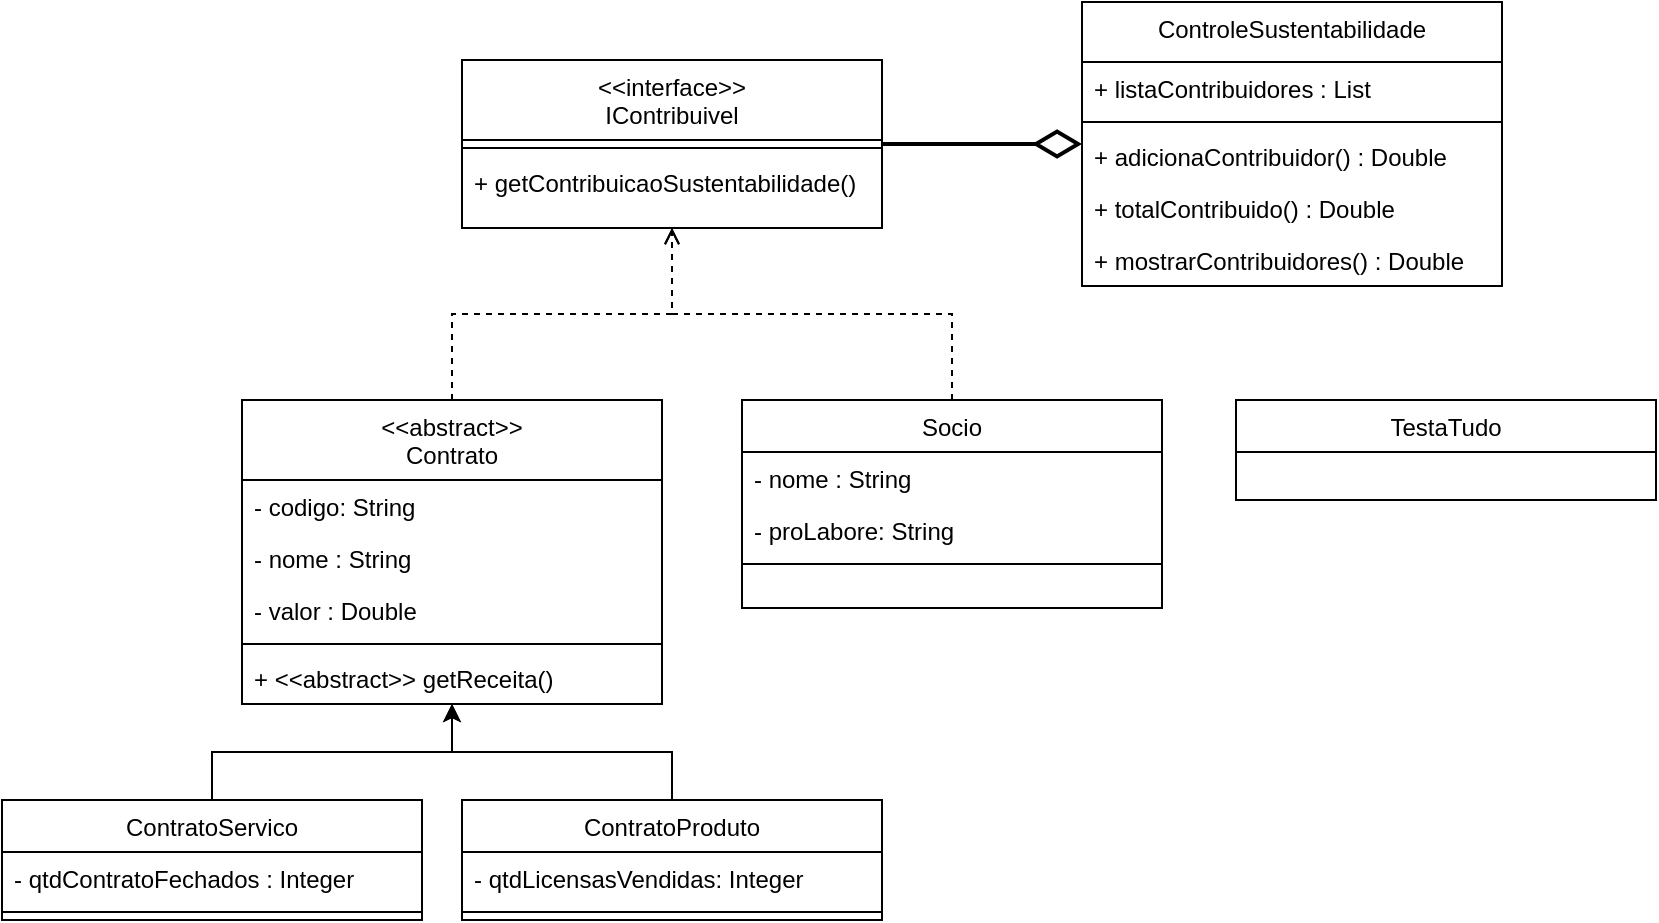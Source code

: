 <mxfile version="23.1.6" type="device">
  <diagram id="C5RBs43oDa-KdzZeNtuy" name="Page-1">
    <mxGraphModel dx="481" dy="505" grid="1" gridSize="10" guides="1" tooltips="1" connect="1" arrows="1" fold="1" page="1" pageScale="1" pageWidth="827" pageHeight="1169" math="0" shadow="0">
      <root>
        <mxCell id="WIyWlLk6GJQsqaUBKTNV-0" />
        <mxCell id="WIyWlLk6GJQsqaUBKTNV-1" parent="WIyWlLk6GJQsqaUBKTNV-0" />
        <mxCell id="ditJkNf8D8DTWyEEKP-S-55" style="edgeStyle=orthogonalEdgeStyle;rounded=0;orthogonalLoop=1;jettySize=auto;html=1;entryX=0.5;entryY=1;entryDx=0;entryDy=0;" edge="1" parent="WIyWlLk6GJQsqaUBKTNV-1" source="ditJkNf8D8DTWyEEKP-S-0" target="ditJkNf8D8DTWyEEKP-S-18">
          <mxGeometry relative="1" as="geometry" />
        </mxCell>
        <mxCell id="ditJkNf8D8DTWyEEKP-S-0" value="ContratoServico" style="swimlane;fontStyle=0;align=center;verticalAlign=top;childLayout=stackLayout;horizontal=1;startSize=26;horizontalStack=0;resizeParent=1;resizeLast=0;collapsible=1;marginBottom=0;rounded=0;shadow=0;strokeWidth=1;" vertex="1" parent="WIyWlLk6GJQsqaUBKTNV-1">
          <mxGeometry x="210" y="680" width="210" height="60" as="geometry">
            <mxRectangle x="130" y="380" width="160" height="26" as="alternateBounds" />
          </mxGeometry>
        </mxCell>
        <mxCell id="ditJkNf8D8DTWyEEKP-S-8" value="- qtdContratoFechados : Integer" style="text;align=left;verticalAlign=top;spacingLeft=4;spacingRight=4;overflow=hidden;rotatable=0;points=[[0,0.5],[1,0.5]];portConstraint=eastwest;" vertex="1" parent="ditJkNf8D8DTWyEEKP-S-0">
          <mxGeometry y="26" width="210" height="26" as="geometry" />
        </mxCell>
        <mxCell id="ditJkNf8D8DTWyEEKP-S-3" value="" style="line;html=1;strokeWidth=1;align=left;verticalAlign=middle;spacingTop=-1;spacingLeft=3;spacingRight=3;rotatable=0;labelPosition=right;points=[];portConstraint=eastwest;" vertex="1" parent="ditJkNf8D8DTWyEEKP-S-0">
          <mxGeometry y="52" width="210" height="8" as="geometry" />
        </mxCell>
        <mxCell id="ditJkNf8D8DTWyEEKP-S-56" style="edgeStyle=orthogonalEdgeStyle;rounded=0;orthogonalLoop=1;jettySize=auto;html=1;entryX=0.5;entryY=1;entryDx=0;entryDy=0;" edge="1" parent="WIyWlLk6GJQsqaUBKTNV-1" source="ditJkNf8D8DTWyEEKP-S-10" target="ditJkNf8D8DTWyEEKP-S-18">
          <mxGeometry relative="1" as="geometry" />
        </mxCell>
        <mxCell id="ditJkNf8D8DTWyEEKP-S-10" value="ContratoProduto" style="swimlane;fontStyle=0;align=center;verticalAlign=top;childLayout=stackLayout;horizontal=1;startSize=26;horizontalStack=0;resizeParent=1;resizeLast=0;collapsible=1;marginBottom=0;rounded=0;shadow=0;strokeWidth=1;" vertex="1" parent="WIyWlLk6GJQsqaUBKTNV-1">
          <mxGeometry x="440" y="680" width="210" height="60" as="geometry">
            <mxRectangle x="130" y="380" width="160" height="26" as="alternateBounds" />
          </mxGeometry>
        </mxCell>
        <mxCell id="ditJkNf8D8DTWyEEKP-S-14" value="- qtdLicensasVendidas: Integer" style="text;align=left;verticalAlign=top;spacingLeft=4;spacingRight=4;overflow=hidden;rotatable=0;points=[[0,0.5],[1,0.5]];portConstraint=eastwest;" vertex="1" parent="ditJkNf8D8DTWyEEKP-S-10">
          <mxGeometry y="26" width="210" height="26" as="geometry" />
        </mxCell>
        <mxCell id="ditJkNf8D8DTWyEEKP-S-15" value="" style="line;html=1;strokeWidth=1;align=left;verticalAlign=middle;spacingTop=-1;spacingLeft=3;spacingRight=3;rotatable=0;labelPosition=right;points=[];portConstraint=eastwest;" vertex="1" parent="ditJkNf8D8DTWyEEKP-S-10">
          <mxGeometry y="52" width="210" height="8" as="geometry" />
        </mxCell>
        <mxCell id="ditJkNf8D8DTWyEEKP-S-41" style="edgeStyle=orthogonalEdgeStyle;rounded=0;orthogonalLoop=1;jettySize=auto;html=1;entryX=0.5;entryY=1;entryDx=0;entryDy=0;dashed=1;endArrow=open;endFill=0;" edge="1" parent="WIyWlLk6GJQsqaUBKTNV-1" source="ditJkNf8D8DTWyEEKP-S-18" target="ditJkNf8D8DTWyEEKP-S-35">
          <mxGeometry relative="1" as="geometry">
            <mxPoint x="530" y="480" as="targetPoint" />
          </mxGeometry>
        </mxCell>
        <mxCell id="ditJkNf8D8DTWyEEKP-S-18" value="&lt;&lt;abstract&gt;&gt;&#xa;Contrato" style="swimlane;fontStyle=0;align=center;verticalAlign=top;childLayout=stackLayout;horizontal=1;startSize=40;horizontalStack=0;resizeParent=1;resizeLast=0;collapsible=1;marginBottom=0;rounded=0;shadow=0;strokeWidth=1;" vertex="1" parent="WIyWlLk6GJQsqaUBKTNV-1">
          <mxGeometry x="330" y="480" width="210" height="152" as="geometry">
            <mxRectangle x="130" y="380" width="160" height="26" as="alternateBounds" />
          </mxGeometry>
        </mxCell>
        <mxCell id="ditJkNf8D8DTWyEEKP-S-19" value="- codigo: String" style="text;align=left;verticalAlign=top;spacingLeft=4;spacingRight=4;overflow=hidden;rotatable=0;points=[[0,0.5],[1,0.5]];portConstraint=eastwest;" vertex="1" parent="ditJkNf8D8DTWyEEKP-S-18">
          <mxGeometry y="40" width="210" height="26" as="geometry" />
        </mxCell>
        <mxCell id="ditJkNf8D8DTWyEEKP-S-20" value="- nome : String" style="text;align=left;verticalAlign=top;spacingLeft=4;spacingRight=4;overflow=hidden;rotatable=0;points=[[0,0.5],[1,0.5]];portConstraint=eastwest;" vertex="1" parent="ditJkNf8D8DTWyEEKP-S-18">
          <mxGeometry y="66" width="210" height="26" as="geometry" />
        </mxCell>
        <mxCell id="ditJkNf8D8DTWyEEKP-S-21" value="- valor : Double" style="text;align=left;verticalAlign=top;spacingLeft=4;spacingRight=4;overflow=hidden;rotatable=0;points=[[0,0.5],[1,0.5]];portConstraint=eastwest;" vertex="1" parent="ditJkNf8D8DTWyEEKP-S-18">
          <mxGeometry y="92" width="210" height="26" as="geometry" />
        </mxCell>
        <mxCell id="ditJkNf8D8DTWyEEKP-S-23" value="" style="line;html=1;strokeWidth=1;align=left;verticalAlign=middle;spacingTop=-1;spacingLeft=3;spacingRight=3;rotatable=0;labelPosition=right;points=[];portConstraint=eastwest;" vertex="1" parent="ditJkNf8D8DTWyEEKP-S-18">
          <mxGeometry y="118" width="210" height="8" as="geometry" />
        </mxCell>
        <mxCell id="ditJkNf8D8DTWyEEKP-S-24" value="+ &lt;&lt;abstract&gt;&gt; getReceita()" style="text;align=left;verticalAlign=top;spacingLeft=4;spacingRight=4;overflow=hidden;rotatable=0;points=[[0,0.5],[1,0.5]];portConstraint=eastwest;fontStyle=0" vertex="1" parent="ditJkNf8D8DTWyEEKP-S-18">
          <mxGeometry y="126" width="210" height="26" as="geometry" />
        </mxCell>
        <mxCell id="ditJkNf8D8DTWyEEKP-S-40" style="edgeStyle=orthogonalEdgeStyle;rounded=0;orthogonalLoop=1;jettySize=auto;html=1;entryX=0.5;entryY=1;entryDx=0;entryDy=0;dashed=1;endArrow=open;endFill=0;" edge="1" parent="WIyWlLk6GJQsqaUBKTNV-1" source="ditJkNf8D8DTWyEEKP-S-28" target="ditJkNf8D8DTWyEEKP-S-35">
          <mxGeometry relative="1" as="geometry" />
        </mxCell>
        <mxCell id="ditJkNf8D8DTWyEEKP-S-28" value="Socio" style="swimlane;fontStyle=0;align=center;verticalAlign=top;childLayout=stackLayout;horizontal=1;startSize=26;horizontalStack=0;resizeParent=1;resizeLast=0;collapsible=1;marginBottom=0;rounded=0;shadow=0;strokeWidth=1;" vertex="1" parent="WIyWlLk6GJQsqaUBKTNV-1">
          <mxGeometry x="580" y="480" width="210" height="104" as="geometry">
            <mxRectangle x="130" y="380" width="160" height="26" as="alternateBounds" />
          </mxGeometry>
        </mxCell>
        <mxCell id="ditJkNf8D8DTWyEEKP-S-33" value="- nome : String" style="text;align=left;verticalAlign=top;spacingLeft=4;spacingRight=4;overflow=hidden;rotatable=0;points=[[0,0.5],[1,0.5]];portConstraint=eastwest;" vertex="1" parent="ditJkNf8D8DTWyEEKP-S-28">
          <mxGeometry y="26" width="210" height="26" as="geometry" />
        </mxCell>
        <mxCell id="ditJkNf8D8DTWyEEKP-S-34" value="- proLabore: String" style="text;align=left;verticalAlign=top;spacingLeft=4;spacingRight=4;overflow=hidden;rotatable=0;points=[[0,0.5],[1,0.5]];portConstraint=eastwest;" vertex="1" parent="ditJkNf8D8DTWyEEKP-S-28">
          <mxGeometry y="52" width="210" height="26" as="geometry" />
        </mxCell>
        <mxCell id="ditJkNf8D8DTWyEEKP-S-30" value="" style="line;html=1;strokeWidth=1;align=left;verticalAlign=middle;spacingTop=-1;spacingLeft=3;spacingRight=3;rotatable=0;labelPosition=right;points=[];portConstraint=eastwest;" vertex="1" parent="ditJkNf8D8DTWyEEKP-S-28">
          <mxGeometry y="78" width="210" height="8" as="geometry" />
        </mxCell>
        <mxCell id="ditJkNf8D8DTWyEEKP-S-45" style="edgeStyle=orthogonalEdgeStyle;rounded=0;orthogonalLoop=1;jettySize=auto;html=1;endArrow=diamondThin;endFill=0;strokeWidth=2;endSize=19;" edge="1" parent="WIyWlLk6GJQsqaUBKTNV-1" source="ditJkNf8D8DTWyEEKP-S-35" target="ditJkNf8D8DTWyEEKP-S-42">
          <mxGeometry relative="1" as="geometry" />
        </mxCell>
        <mxCell id="ditJkNf8D8DTWyEEKP-S-35" value="&lt;&lt;interface&gt;&gt;&#xa;IContribuivel" style="swimlane;fontStyle=0;align=center;verticalAlign=top;childLayout=stackLayout;horizontal=1;startSize=40;horizontalStack=0;resizeParent=1;resizeLast=0;collapsible=1;marginBottom=0;rounded=0;shadow=0;strokeWidth=1;" vertex="1" parent="WIyWlLk6GJQsqaUBKTNV-1">
          <mxGeometry x="440" y="310" width="210" height="84" as="geometry">
            <mxRectangle x="130" y="380" width="160" height="26" as="alternateBounds" />
          </mxGeometry>
        </mxCell>
        <mxCell id="ditJkNf8D8DTWyEEKP-S-38" value="" style="line;html=1;strokeWidth=1;align=left;verticalAlign=middle;spacingTop=-1;spacingLeft=3;spacingRight=3;rotatable=0;labelPosition=right;points=[];portConstraint=eastwest;" vertex="1" parent="ditJkNf8D8DTWyEEKP-S-35">
          <mxGeometry y="40" width="210" height="8" as="geometry" />
        </mxCell>
        <mxCell id="ditJkNf8D8DTWyEEKP-S-39" value="+ getContribuicaoSustentabilidade()" style="text;align=left;verticalAlign=top;spacingLeft=4;spacingRight=4;overflow=hidden;rotatable=0;points=[[0,0.5],[1,0.5]];portConstraint=eastwest;fontStyle=0" vertex="1" parent="ditJkNf8D8DTWyEEKP-S-35">
          <mxGeometry y="48" width="210" height="26" as="geometry" />
        </mxCell>
        <mxCell id="ditJkNf8D8DTWyEEKP-S-42" value="ControleSustentabilidade" style="swimlane;fontStyle=0;align=center;verticalAlign=top;childLayout=stackLayout;horizontal=1;startSize=30;horizontalStack=0;resizeParent=1;resizeLast=0;collapsible=1;marginBottom=0;rounded=0;shadow=0;strokeWidth=1;" vertex="1" parent="WIyWlLk6GJQsqaUBKTNV-1">
          <mxGeometry x="750" y="281" width="210" height="142" as="geometry">
            <mxRectangle x="130" y="380" width="160" height="26" as="alternateBounds" />
          </mxGeometry>
        </mxCell>
        <mxCell id="ditJkNf8D8DTWyEEKP-S-47" value="+ listaContribuidores : List" style="text;align=left;verticalAlign=top;spacingLeft=4;spacingRight=4;overflow=hidden;rotatable=0;points=[[0,0.5],[1,0.5]];portConstraint=eastwest;fontStyle=0" vertex="1" parent="ditJkNf8D8DTWyEEKP-S-42">
          <mxGeometry y="30" width="210" height="26" as="geometry" />
        </mxCell>
        <mxCell id="ditJkNf8D8DTWyEEKP-S-46" value="" style="line;html=1;strokeWidth=1;align=left;verticalAlign=middle;spacingTop=-1;spacingLeft=3;spacingRight=3;rotatable=0;labelPosition=right;points=[];portConstraint=eastwest;" vertex="1" parent="ditJkNf8D8DTWyEEKP-S-42">
          <mxGeometry y="56" width="210" height="8" as="geometry" />
        </mxCell>
        <mxCell id="ditJkNf8D8DTWyEEKP-S-48" value="+ adicionaContribuidor() : Double" style="text;align=left;verticalAlign=top;spacingLeft=4;spacingRight=4;overflow=hidden;rotatable=0;points=[[0,0.5],[1,0.5]];portConstraint=eastwest;fontStyle=0" vertex="1" parent="ditJkNf8D8DTWyEEKP-S-42">
          <mxGeometry y="64" width="210" height="26" as="geometry" />
        </mxCell>
        <mxCell id="ditJkNf8D8DTWyEEKP-S-44" value="+ totalContribuido() : Double" style="text;align=left;verticalAlign=top;spacingLeft=4;spacingRight=4;overflow=hidden;rotatable=0;points=[[0,0.5],[1,0.5]];portConstraint=eastwest;fontStyle=0" vertex="1" parent="ditJkNf8D8DTWyEEKP-S-42">
          <mxGeometry y="90" width="210" height="26" as="geometry" />
        </mxCell>
        <mxCell id="ditJkNf8D8DTWyEEKP-S-49" value="+ mostrarContribuidores() : Double" style="text;align=left;verticalAlign=top;spacingLeft=4;spacingRight=4;overflow=hidden;rotatable=0;points=[[0,0.5],[1,0.5]];portConstraint=eastwest;fontStyle=0" vertex="1" parent="ditJkNf8D8DTWyEEKP-S-42">
          <mxGeometry y="116" width="210" height="26" as="geometry" />
        </mxCell>
        <mxCell id="ditJkNf8D8DTWyEEKP-S-50" value="TestaTudo" style="swimlane;fontStyle=0;align=center;verticalAlign=top;childLayout=stackLayout;horizontal=1;startSize=26;horizontalStack=0;resizeParent=1;resizeLast=0;collapsible=1;marginBottom=0;rounded=0;shadow=0;strokeWidth=1;" vertex="1" parent="WIyWlLk6GJQsqaUBKTNV-1">
          <mxGeometry x="827" y="480" width="210" height="50" as="geometry">
            <mxRectangle x="130" y="380" width="160" height="26" as="alternateBounds" />
          </mxGeometry>
        </mxCell>
      </root>
    </mxGraphModel>
  </diagram>
</mxfile>
